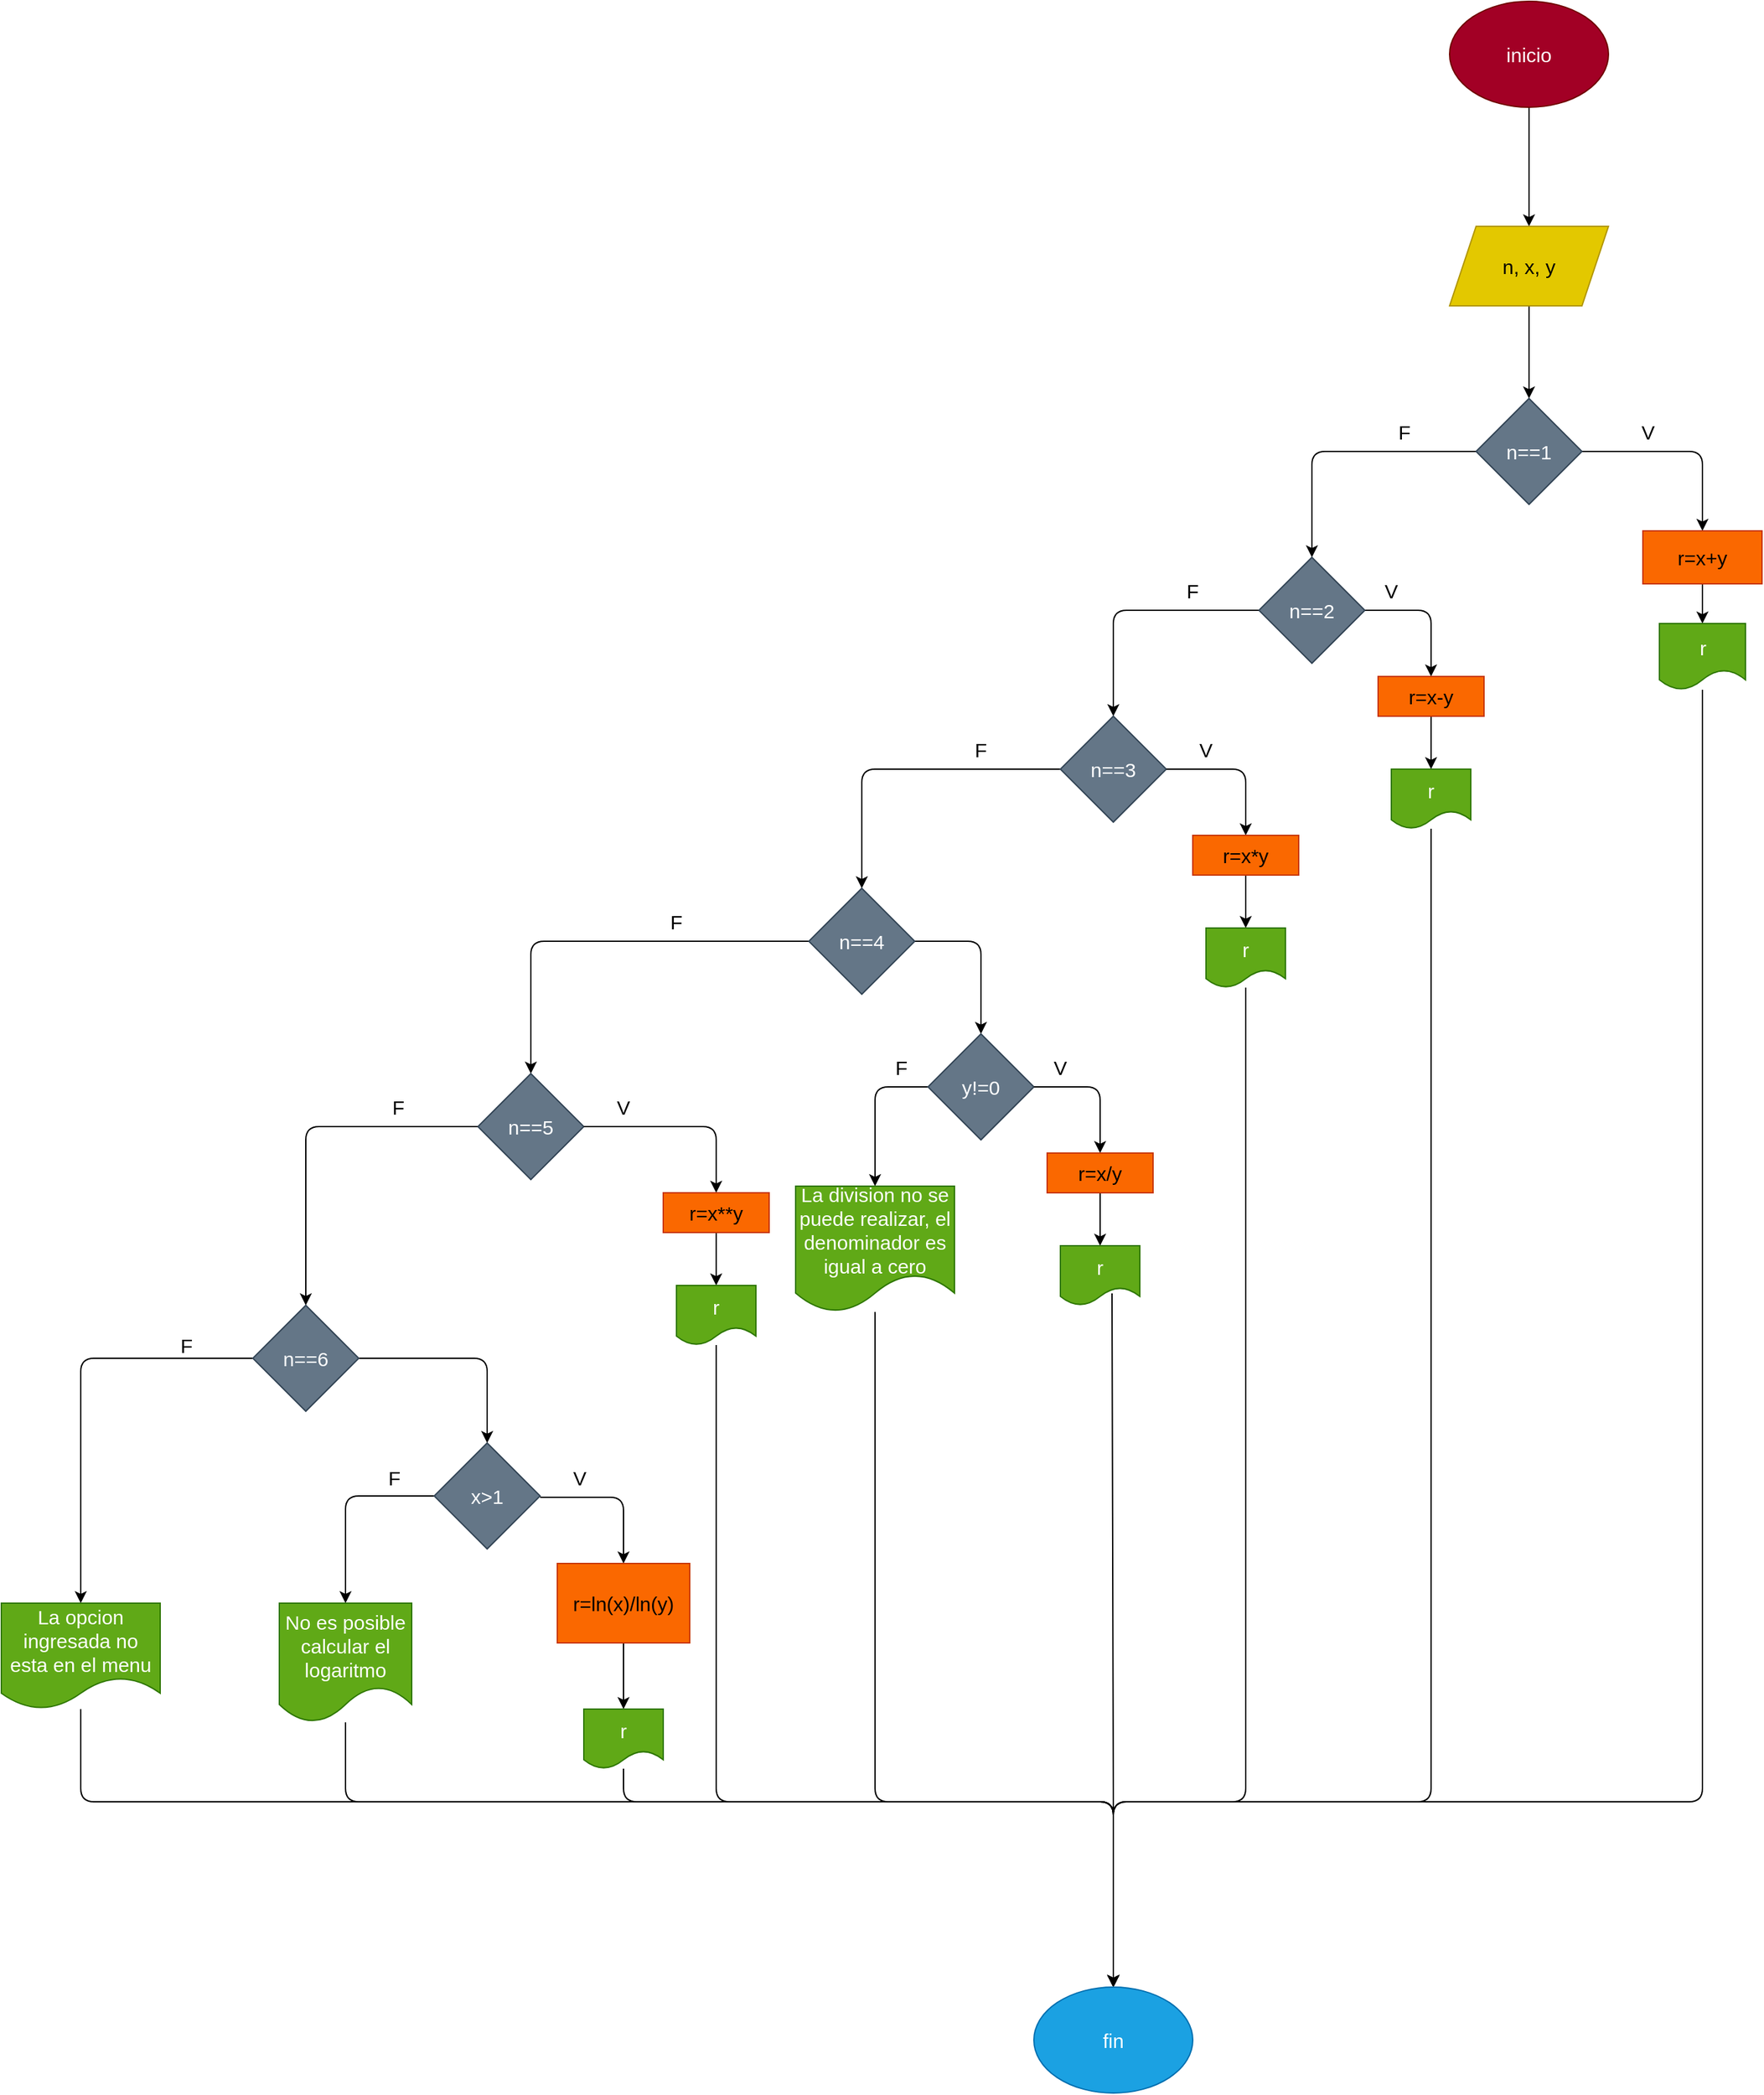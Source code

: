 <mxfile>
    <diagram id="LAr2KUX1OTlHyHclawhh" name="Page-1">
        <mxGraphModel dx="2363" dy="712" grid="1" gridSize="10" guides="1" tooltips="1" connect="1" arrows="1" fold="1" page="1" pageScale="1" pageWidth="827" pageHeight="1169" math="0" shadow="0">
            <root>
                <mxCell id="0"/>
                <mxCell id="1" parent="0"/>
                <mxCell id="6" value="" style="edgeStyle=none;html=1;fontSize=15;" edge="1" parent="1" source="2" target="5">
                    <mxGeometry relative="1" as="geometry"/>
                </mxCell>
                <mxCell id="2" value="inicio" style="ellipse;whiteSpace=wrap;html=1;fontSize=15;fillColor=#a20025;fontColor=#ffffff;strokeColor=#6F0000;" vertex="1" parent="1">
                    <mxGeometry x="354" width="120" height="80" as="geometry"/>
                </mxCell>
                <mxCell id="8" value="" style="edgeStyle=none;html=1;fontSize=15;" edge="1" parent="1" source="5" target="7">
                    <mxGeometry relative="1" as="geometry"/>
                </mxCell>
                <mxCell id="5" value="n, x, y" style="shape=parallelogram;perimeter=parallelogramPerimeter;whiteSpace=wrap;html=1;fixedSize=1;fontSize=15;fillColor=#e3c800;fontColor=#000000;strokeColor=#B09500;" vertex="1" parent="1">
                    <mxGeometry x="354" y="170" width="120" height="60" as="geometry"/>
                </mxCell>
                <mxCell id="10" value="" style="edgeStyle=none;html=1;fontSize=15;exitX=1;exitY=0.5;exitDx=0;exitDy=0;entryX=0.5;entryY=0;entryDx=0;entryDy=0;" edge="1" parent="1" source="7" target="12">
                    <mxGeometry relative="1" as="geometry">
                        <mxPoint x="610" y="460" as="targetPoint"/>
                        <Array as="points">
                            <mxPoint x="545" y="340"/>
                        </Array>
                    </mxGeometry>
                </mxCell>
                <mxCell id="14" value="" style="edgeStyle=none;html=1;fontSize=15;entryX=0.5;entryY=0;entryDx=0;entryDy=0;exitX=0;exitY=0.5;exitDx=0;exitDy=0;" edge="1" parent="1" source="7" target="13">
                    <mxGeometry relative="1" as="geometry">
                        <Array as="points">
                            <mxPoint x="250" y="340"/>
                        </Array>
                    </mxGeometry>
                </mxCell>
                <mxCell id="7" value="n==1" style="rhombus;whiteSpace=wrap;html=1;fontSize=15;fillColor=#647687;fontColor=#ffffff;strokeColor=#314354;" vertex="1" parent="1">
                    <mxGeometry x="374" y="300" width="80" height="80" as="geometry"/>
                </mxCell>
                <mxCell id="16" value="" style="edgeStyle=none;html=1;fontSize=15;" edge="1" parent="1" source="12" target="15">
                    <mxGeometry relative="1" as="geometry"/>
                </mxCell>
                <mxCell id="12" value="r=x+y" style="rounded=0;whiteSpace=wrap;html=1;fontSize=15;fillColor=#fa6800;fontColor=#000000;strokeColor=#C73500;" vertex="1" parent="1">
                    <mxGeometry x="500" y="400" width="90" height="40" as="geometry"/>
                </mxCell>
                <mxCell id="20" value="" style="edgeStyle=none;html=1;fontSize=15;exitX=1;exitY=0.5;exitDx=0;exitDy=0;entryX=0.5;entryY=0;entryDx=0;entryDy=0;" edge="1" parent="1" source="13" target="19">
                    <mxGeometry relative="1" as="geometry">
                        <Array as="points">
                            <mxPoint x="340" y="460"/>
                        </Array>
                    </mxGeometry>
                </mxCell>
                <mxCell id="25" value="" style="edgeStyle=none;html=1;fontSize=15;" edge="1" parent="1" source="13" target="24">
                    <mxGeometry relative="1" as="geometry">
                        <Array as="points">
                            <mxPoint x="100" y="460"/>
                        </Array>
                    </mxGeometry>
                </mxCell>
                <mxCell id="13" value="n==2" style="rhombus;whiteSpace=wrap;html=1;fontSize=15;fillColor=#647687;fontColor=#ffffff;strokeColor=#314354;" vertex="1" parent="1">
                    <mxGeometry x="210" y="420" width="80" height="80" as="geometry"/>
                </mxCell>
                <mxCell id="74" style="edgeStyle=none;html=1;entryX=0.5;entryY=0;entryDx=0;entryDy=0;fontSize=15;" edge="1" parent="1" source="15" target="73">
                    <mxGeometry relative="1" as="geometry">
                        <Array as="points">
                            <mxPoint x="545" y="1360"/>
                            <mxPoint x="100" y="1360"/>
                        </Array>
                    </mxGeometry>
                </mxCell>
                <mxCell id="15" value="r" style="shape=document;whiteSpace=wrap;html=1;boundedLbl=1;fontSize=15;rounded=0;fillColor=#60a917;fontColor=#ffffff;strokeColor=#2D7600;" vertex="1" parent="1">
                    <mxGeometry x="512.5" y="470" width="65" height="50" as="geometry"/>
                </mxCell>
                <mxCell id="17" value="F" style="text;html=1;strokeColor=none;fillColor=none;align=center;verticalAlign=middle;whiteSpace=wrap;rounded=0;fontSize=15;" vertex="1" parent="1">
                    <mxGeometry x="290" y="310" width="60" height="30" as="geometry"/>
                </mxCell>
                <mxCell id="18" value="V" style="text;html=1;strokeColor=none;fillColor=none;align=center;verticalAlign=middle;whiteSpace=wrap;rounded=0;fontSize=15;" vertex="1" parent="1">
                    <mxGeometry x="474" y="310" width="60" height="30" as="geometry"/>
                </mxCell>
                <mxCell id="22" value="" style="edgeStyle=none;html=1;fontSize=15;" edge="1" parent="1" source="19" target="21">
                    <mxGeometry relative="1" as="geometry"/>
                </mxCell>
                <mxCell id="19" value="r=x-y" style="whiteSpace=wrap;html=1;fontSize=15;fillColor=#fa6800;fontColor=#000000;strokeColor=#C73500;" vertex="1" parent="1">
                    <mxGeometry x="300" y="510" width="80" height="30" as="geometry"/>
                </mxCell>
                <mxCell id="75" style="edgeStyle=none;html=1;entryX=0.5;entryY=0;entryDx=0;entryDy=0;fontSize=15;" edge="1" parent="1" source="21" target="73">
                    <mxGeometry relative="1" as="geometry">
                        <Array as="points">
                            <mxPoint x="340" y="1360"/>
                            <mxPoint x="100" y="1360"/>
                        </Array>
                    </mxGeometry>
                </mxCell>
                <mxCell id="21" value="r" style="shape=document;whiteSpace=wrap;html=1;boundedLbl=1;fontSize=15;fillColor=#60a917;fontColor=#ffffff;strokeColor=#2D7600;" vertex="1" parent="1">
                    <mxGeometry x="310" y="580" width="60" height="45" as="geometry"/>
                </mxCell>
                <mxCell id="23" value="V" style="text;html=1;strokeColor=none;fillColor=none;align=center;verticalAlign=middle;whiteSpace=wrap;rounded=0;fontSize=15;" vertex="1" parent="1">
                    <mxGeometry x="280" y="430" width="60" height="30" as="geometry"/>
                </mxCell>
                <mxCell id="32" value="" style="edgeStyle=none;html=1;fontSize=15;exitX=0;exitY=0.5;exitDx=0;exitDy=0;entryX=0.5;entryY=0;entryDx=0;entryDy=0;" edge="1" parent="1" source="24" target="31">
                    <mxGeometry relative="1" as="geometry">
                        <Array as="points">
                            <mxPoint x="-90" y="580"/>
                        </Array>
                    </mxGeometry>
                </mxCell>
                <mxCell id="24" value="n==3" style="rhombus;whiteSpace=wrap;html=1;fontSize=15;fillColor=#647687;fontColor=#ffffff;strokeColor=#314354;" vertex="1" parent="1">
                    <mxGeometry x="60" y="540" width="80" height="80" as="geometry"/>
                </mxCell>
                <mxCell id="26" value="" style="edgeStyle=none;html=1;fontSize=15;exitX=1;exitY=0.5;exitDx=0;exitDy=0;entryX=0.5;entryY=0;entryDx=0;entryDy=0;" edge="1" parent="1" target="28" source="24">
                    <mxGeometry relative="1" as="geometry">
                        <mxPoint x="150" y="580" as="sourcePoint"/>
                        <Array as="points">
                            <mxPoint x="200" y="580"/>
                        </Array>
                    </mxGeometry>
                </mxCell>
                <mxCell id="27" value="" style="edgeStyle=none;html=1;fontSize=15;" edge="1" parent="1" source="28" target="29">
                    <mxGeometry relative="1" as="geometry"/>
                </mxCell>
                <mxCell id="28" value="r=x*y" style="whiteSpace=wrap;html=1;fontSize=15;fillColor=#fa6800;fontColor=#000000;strokeColor=#C73500;" vertex="1" parent="1">
                    <mxGeometry x="160" y="630" width="80" height="30" as="geometry"/>
                </mxCell>
                <mxCell id="76" style="edgeStyle=none;html=1;entryX=0.5;entryY=0;entryDx=0;entryDy=0;fontSize=15;" edge="1" parent="1" source="29" target="73">
                    <mxGeometry relative="1" as="geometry">
                        <Array as="points">
                            <mxPoint x="200" y="1360"/>
                            <mxPoint x="100" y="1360"/>
                        </Array>
                    </mxGeometry>
                </mxCell>
                <mxCell id="29" value="r" style="shape=document;whiteSpace=wrap;html=1;boundedLbl=1;fontSize=15;fillColor=#60a917;fontColor=#ffffff;strokeColor=#2D7600;" vertex="1" parent="1">
                    <mxGeometry x="170" y="700" width="60" height="45" as="geometry"/>
                </mxCell>
                <mxCell id="30" value="V" style="text;html=1;strokeColor=none;fillColor=none;align=center;verticalAlign=middle;whiteSpace=wrap;rounded=0;fontSize=15;" vertex="1" parent="1">
                    <mxGeometry x="140" y="550" width="60" height="30" as="geometry"/>
                </mxCell>
                <mxCell id="39" value="" style="edgeStyle=none;html=1;fontSize=15;exitX=1;exitY=0.5;exitDx=0;exitDy=0;entryX=0.5;entryY=0;entryDx=0;entryDy=0;" edge="1" parent="1" source="31" target="38">
                    <mxGeometry relative="1" as="geometry">
                        <Array as="points">
                            <mxPoint y="710"/>
                        </Array>
                    </mxGeometry>
                </mxCell>
                <mxCell id="48" value="" style="edgeStyle=none;html=1;fontSize=15;exitX=0;exitY=0.5;exitDx=0;exitDy=0;entryX=0.5;entryY=0;entryDx=0;entryDy=0;" edge="1" parent="1" source="31" target="47">
                    <mxGeometry relative="1" as="geometry">
                        <Array as="points">
                            <mxPoint x="-340" y="710"/>
                        </Array>
                    </mxGeometry>
                </mxCell>
                <mxCell id="31" value="n==4" style="rhombus;whiteSpace=wrap;html=1;fontSize=15;fillColor=#647687;fontColor=#ffffff;strokeColor=#314354;" vertex="1" parent="1">
                    <mxGeometry x="-130" y="670" width="80" height="80" as="geometry"/>
                </mxCell>
                <mxCell id="46" value="" style="edgeStyle=none;html=1;fontSize=15;exitX=0;exitY=0.5;exitDx=0;exitDy=0;entryX=0.5;entryY=0;entryDx=0;entryDy=0;" edge="1" parent="1" source="38" target="45">
                    <mxGeometry relative="1" as="geometry">
                        <Array as="points">
                            <mxPoint x="-80" y="820"/>
                        </Array>
                    </mxGeometry>
                </mxCell>
                <mxCell id="38" value="y!=0" style="rhombus;whiteSpace=wrap;html=1;fontSize=15;fillColor=#647687;fontColor=#ffffff;strokeColor=#314354;" vertex="1" parent="1">
                    <mxGeometry x="-40" y="780" width="80" height="80" as="geometry"/>
                </mxCell>
                <mxCell id="40" value="" style="edgeStyle=none;html=1;fontSize=15;exitX=1;exitY=0.5;exitDx=0;exitDy=0;entryX=0.5;entryY=0;entryDx=0;entryDy=0;" edge="1" parent="1" target="42" source="38">
                    <mxGeometry relative="1" as="geometry">
                        <mxPoint x="40" y="820" as="sourcePoint"/>
                        <Array as="points">
                            <mxPoint x="90" y="820"/>
                        </Array>
                    </mxGeometry>
                </mxCell>
                <mxCell id="41" value="" style="edgeStyle=none;html=1;fontSize=15;" edge="1" parent="1" source="42" target="43">
                    <mxGeometry relative="1" as="geometry"/>
                </mxCell>
                <mxCell id="42" value="r=x/y" style="whiteSpace=wrap;html=1;fontSize=15;fillColor=#fa6800;fontColor=#000000;strokeColor=#C73500;" vertex="1" parent="1">
                    <mxGeometry x="50" y="870" width="80" height="30" as="geometry"/>
                </mxCell>
                <mxCell id="81" style="edgeStyle=none;html=1;entryX=0.5;entryY=0;entryDx=0;entryDy=0;fontSize=15;exitX=0.65;exitY=0.8;exitDx=0;exitDy=0;exitPerimeter=0;" edge="1" parent="1" source="43" target="73">
                    <mxGeometry relative="1" as="geometry">
                        <Array as="points">
                            <mxPoint x="100" y="1360"/>
                        </Array>
                    </mxGeometry>
                </mxCell>
                <mxCell id="43" value="r" style="shape=document;whiteSpace=wrap;html=1;boundedLbl=1;fontSize=15;fillColor=#60a917;fontColor=#ffffff;strokeColor=#2D7600;" vertex="1" parent="1">
                    <mxGeometry x="60" y="940" width="60" height="45" as="geometry"/>
                </mxCell>
                <mxCell id="44" value="V" style="text;html=1;strokeColor=none;fillColor=none;align=center;verticalAlign=middle;whiteSpace=wrap;rounded=0;fontSize=15;" vertex="1" parent="1">
                    <mxGeometry x="30" y="790" width="60" height="30" as="geometry"/>
                </mxCell>
                <mxCell id="82" style="edgeStyle=none;html=1;entryX=0.5;entryY=0;entryDx=0;entryDy=0;fontSize=15;" edge="1" parent="1" source="45" target="73">
                    <mxGeometry relative="1" as="geometry">
                        <Array as="points">
                            <mxPoint x="-80" y="1360"/>
                            <mxPoint x="100" y="1360"/>
                        </Array>
                    </mxGeometry>
                </mxCell>
                <mxCell id="45" value="La division no se puede realizar, el denominador es igual a cero" style="shape=document;whiteSpace=wrap;html=1;boundedLbl=1;fontSize=15;fillColor=#60a917;fontColor=#ffffff;strokeColor=#2D7600;" vertex="1" parent="1">
                    <mxGeometry x="-140" y="895" width="120" height="95" as="geometry"/>
                </mxCell>
                <mxCell id="56" value="" style="edgeStyle=none;html=1;fontSize=15;exitX=0;exitY=0.5;exitDx=0;exitDy=0;entryX=0.5;entryY=0;entryDx=0;entryDy=0;" edge="1" parent="1" source="47" target="55">
                    <mxGeometry relative="1" as="geometry">
                        <Array as="points">
                            <mxPoint x="-510" y="850"/>
                        </Array>
                    </mxGeometry>
                </mxCell>
                <mxCell id="47" value="n==5" style="rhombus;whiteSpace=wrap;html=1;fontSize=15;fillColor=#647687;fontColor=#ffffff;strokeColor=#314354;" vertex="1" parent="1">
                    <mxGeometry x="-380" y="810" width="80" height="80" as="geometry"/>
                </mxCell>
                <mxCell id="50" value="" style="edgeStyle=none;html=1;fontSize=15;exitX=1;exitY=0.5;exitDx=0;exitDy=0;entryX=0.5;entryY=0;entryDx=0;entryDy=0;" edge="1" parent="1" target="52" source="47">
                    <mxGeometry relative="1" as="geometry">
                        <mxPoint x="-300" y="850" as="sourcePoint"/>
                        <Array as="points">
                            <mxPoint x="-200" y="850"/>
                        </Array>
                    </mxGeometry>
                </mxCell>
                <mxCell id="51" value="" style="edgeStyle=none;html=1;fontSize=15;" edge="1" parent="1" source="52" target="53">
                    <mxGeometry relative="1" as="geometry"/>
                </mxCell>
                <mxCell id="52" value="r=x**y" style="whiteSpace=wrap;html=1;fontSize=15;fillColor=#fa6800;fontColor=#000000;strokeColor=#C73500;" vertex="1" parent="1">
                    <mxGeometry x="-240" y="900" width="80" height="30" as="geometry"/>
                </mxCell>
                <mxCell id="83" style="edgeStyle=none;html=1;entryX=0.5;entryY=0;entryDx=0;entryDy=0;fontSize=15;" edge="1" parent="1" source="53" target="73">
                    <mxGeometry relative="1" as="geometry">
                        <Array as="points">
                            <mxPoint x="-200" y="1360"/>
                            <mxPoint x="100" y="1360"/>
                        </Array>
                    </mxGeometry>
                </mxCell>
                <mxCell id="53" value="r" style="shape=document;whiteSpace=wrap;html=1;boundedLbl=1;fontSize=15;fillColor=#60a917;fontColor=#ffffff;strokeColor=#2D7600;" vertex="1" parent="1">
                    <mxGeometry x="-230" y="970" width="60" height="45" as="geometry"/>
                </mxCell>
                <mxCell id="54" value="V" style="text;html=1;strokeColor=none;fillColor=none;align=center;verticalAlign=middle;whiteSpace=wrap;rounded=0;fontSize=15;" vertex="1" parent="1">
                    <mxGeometry x="-300" y="820" width="60" height="30" as="geometry"/>
                </mxCell>
                <mxCell id="63" value="" style="edgeStyle=none;html=1;fontSize=15;entryX=0.5;entryY=0;entryDx=0;entryDy=0;" edge="1" parent="1" source="55" target="62">
                    <mxGeometry relative="1" as="geometry">
                        <Array as="points">
                            <mxPoint x="-373" y="1025"/>
                        </Array>
                    </mxGeometry>
                </mxCell>
                <mxCell id="72" value="" style="edgeStyle=none;html=1;fontSize=15;exitX=0;exitY=0.5;exitDx=0;exitDy=0;" edge="1" parent="1" source="55" target="71">
                    <mxGeometry relative="1" as="geometry">
                        <Array as="points">
                            <mxPoint x="-680" y="1025"/>
                        </Array>
                    </mxGeometry>
                </mxCell>
                <mxCell id="55" value="n==6" style="rhombus;whiteSpace=wrap;html=1;fontSize=15;fillColor=#647687;fontColor=#ffffff;strokeColor=#314354;" vertex="1" parent="1">
                    <mxGeometry x="-550" y="985" width="80" height="80" as="geometry"/>
                </mxCell>
                <mxCell id="70" value="" style="edgeStyle=none;html=1;fontSize=15;exitX=0;exitY=0.5;exitDx=0;exitDy=0;" edge="1" parent="1" source="62" target="69">
                    <mxGeometry relative="1" as="geometry">
                        <Array as="points">
                            <mxPoint x="-480" y="1129"/>
                        </Array>
                    </mxGeometry>
                </mxCell>
                <mxCell id="62" value="x&amp;gt;1" style="rhombus;whiteSpace=wrap;html=1;fontSize=15;fillColor=#647687;fontColor=#ffffff;strokeColor=#314354;" vertex="1" parent="1">
                    <mxGeometry x="-413" y="1089" width="80" height="80" as="geometry"/>
                </mxCell>
                <mxCell id="64" value="" style="edgeStyle=none;html=1;fontSize=15;exitX=0;exitY=1;exitDx=0;exitDy=0;entryX=0.5;entryY=0;entryDx=0;entryDy=0;" edge="1" parent="1" target="66" source="68">
                    <mxGeometry relative="1" as="geometry">
                        <mxPoint x="-333" y="1130" as="sourcePoint"/>
                        <Array as="points">
                            <mxPoint x="-270" y="1130"/>
                        </Array>
                    </mxGeometry>
                </mxCell>
                <mxCell id="65" value="" style="edgeStyle=none;html=1;fontSize=15;" edge="1" parent="1" source="66" target="67">
                    <mxGeometry relative="1" as="geometry"/>
                </mxCell>
                <mxCell id="66" value="r=ln(x)/ln(y)" style="whiteSpace=wrap;html=1;fontSize=15;fillColor=#fa6800;fontColor=#000000;strokeColor=#C73500;" vertex="1" parent="1">
                    <mxGeometry x="-320" y="1180" width="100" height="60" as="geometry"/>
                </mxCell>
                <mxCell id="85" style="edgeStyle=none;html=1;entryX=0.5;entryY=0;entryDx=0;entryDy=0;fontSize=15;" edge="1" parent="1" source="67" target="73">
                    <mxGeometry relative="1" as="geometry">
                        <Array as="points">
                            <mxPoint x="-270" y="1360"/>
                            <mxPoint x="100" y="1360"/>
                        </Array>
                    </mxGeometry>
                </mxCell>
                <mxCell id="67" value="r" style="shape=document;whiteSpace=wrap;html=1;boundedLbl=1;fontSize=15;fillColor=#60a917;fontColor=#ffffff;strokeColor=#2D7600;" vertex="1" parent="1">
                    <mxGeometry x="-300" y="1290" width="60" height="45" as="geometry"/>
                </mxCell>
                <mxCell id="68" value="V" style="text;html=1;strokeColor=none;fillColor=none;align=center;verticalAlign=middle;whiteSpace=wrap;rounded=0;fontSize=15;" vertex="1" parent="1">
                    <mxGeometry x="-333" y="1100" width="60" height="30" as="geometry"/>
                </mxCell>
                <mxCell id="86" style="edgeStyle=none;html=1;entryX=0.5;entryY=0;entryDx=0;entryDy=0;fontSize=15;" edge="1" parent="1" source="69" target="73">
                    <mxGeometry relative="1" as="geometry">
                        <Array as="points">
                            <mxPoint x="-480" y="1360"/>
                            <mxPoint x="100" y="1360"/>
                        </Array>
                    </mxGeometry>
                </mxCell>
                <mxCell id="69" value="No es posible calcular el logaritmo" style="shape=document;whiteSpace=wrap;html=1;boundedLbl=1;fontSize=15;fillColor=#60a917;fontColor=#ffffff;strokeColor=#2D7600;" vertex="1" parent="1">
                    <mxGeometry x="-530" y="1210" width="100" height="90" as="geometry"/>
                </mxCell>
                <mxCell id="87" style="edgeStyle=none;html=1;entryX=0.5;entryY=0;entryDx=0;entryDy=0;fontSize=15;" edge="1" parent="1" source="71" target="73">
                    <mxGeometry relative="1" as="geometry">
                        <Array as="points">
                            <mxPoint x="-680" y="1360"/>
                            <mxPoint x="100" y="1360"/>
                        </Array>
                    </mxGeometry>
                </mxCell>
                <mxCell id="71" value="La opcion ingresada no esta en el menu" style="shape=document;whiteSpace=wrap;html=1;boundedLbl=1;fontSize=15;fillColor=#60a917;fontColor=#ffffff;strokeColor=#2D7600;" vertex="1" parent="1">
                    <mxGeometry x="-740" y="1210" width="120" height="80" as="geometry"/>
                </mxCell>
                <mxCell id="73" value="fin" style="ellipse;whiteSpace=wrap;html=1;fontSize=15;fillColor=#1ba1e2;fontColor=#ffffff;strokeColor=#006EAF;" vertex="1" parent="1">
                    <mxGeometry x="40" y="1500" width="120" height="80" as="geometry"/>
                </mxCell>
                <mxCell id="77" value="F" style="text;html=1;strokeColor=none;fillColor=none;align=center;verticalAlign=middle;whiteSpace=wrap;rounded=0;fontSize=15;" vertex="1" parent="1">
                    <mxGeometry x="130" y="430" width="60" height="30" as="geometry"/>
                </mxCell>
                <mxCell id="78" value="F" style="text;html=1;strokeColor=none;fillColor=none;align=center;verticalAlign=middle;whiteSpace=wrap;rounded=0;fontSize=15;" vertex="1" parent="1">
                    <mxGeometry x="-30" y="550" width="60" height="30" as="geometry"/>
                </mxCell>
                <mxCell id="79" value="F" style="text;html=1;strokeColor=none;fillColor=none;align=center;verticalAlign=middle;whiteSpace=wrap;rounded=0;fontSize=15;" vertex="1" parent="1">
                    <mxGeometry x="-260" y="680" width="60" height="30" as="geometry"/>
                </mxCell>
                <mxCell id="80" value="F" style="text;html=1;strokeColor=none;fillColor=none;align=center;verticalAlign=middle;whiteSpace=wrap;rounded=0;fontSize=15;" vertex="1" parent="1">
                    <mxGeometry x="-470" y="820" width="60" height="30" as="geometry"/>
                </mxCell>
                <mxCell id="88" value="F" style="text;html=1;strokeColor=none;fillColor=none;align=center;verticalAlign=middle;whiteSpace=wrap;rounded=0;fontSize=15;" vertex="1" parent="1">
                    <mxGeometry x="-90" y="790" width="60" height="30" as="geometry"/>
                </mxCell>
                <mxCell id="89" value="F" style="text;html=1;strokeColor=none;fillColor=none;align=center;verticalAlign=middle;whiteSpace=wrap;rounded=0;fontSize=15;" vertex="1" parent="1">
                    <mxGeometry x="-630" y="1000" width="60" height="30" as="geometry"/>
                </mxCell>
                <mxCell id="90" value="F" style="text;html=1;strokeColor=none;fillColor=none;align=center;verticalAlign=middle;whiteSpace=wrap;rounded=0;fontSize=15;" vertex="1" parent="1">
                    <mxGeometry x="-473" y="1100" width="60" height="30" as="geometry"/>
                </mxCell>
            </root>
        </mxGraphModel>
    </diagram>
</mxfile>